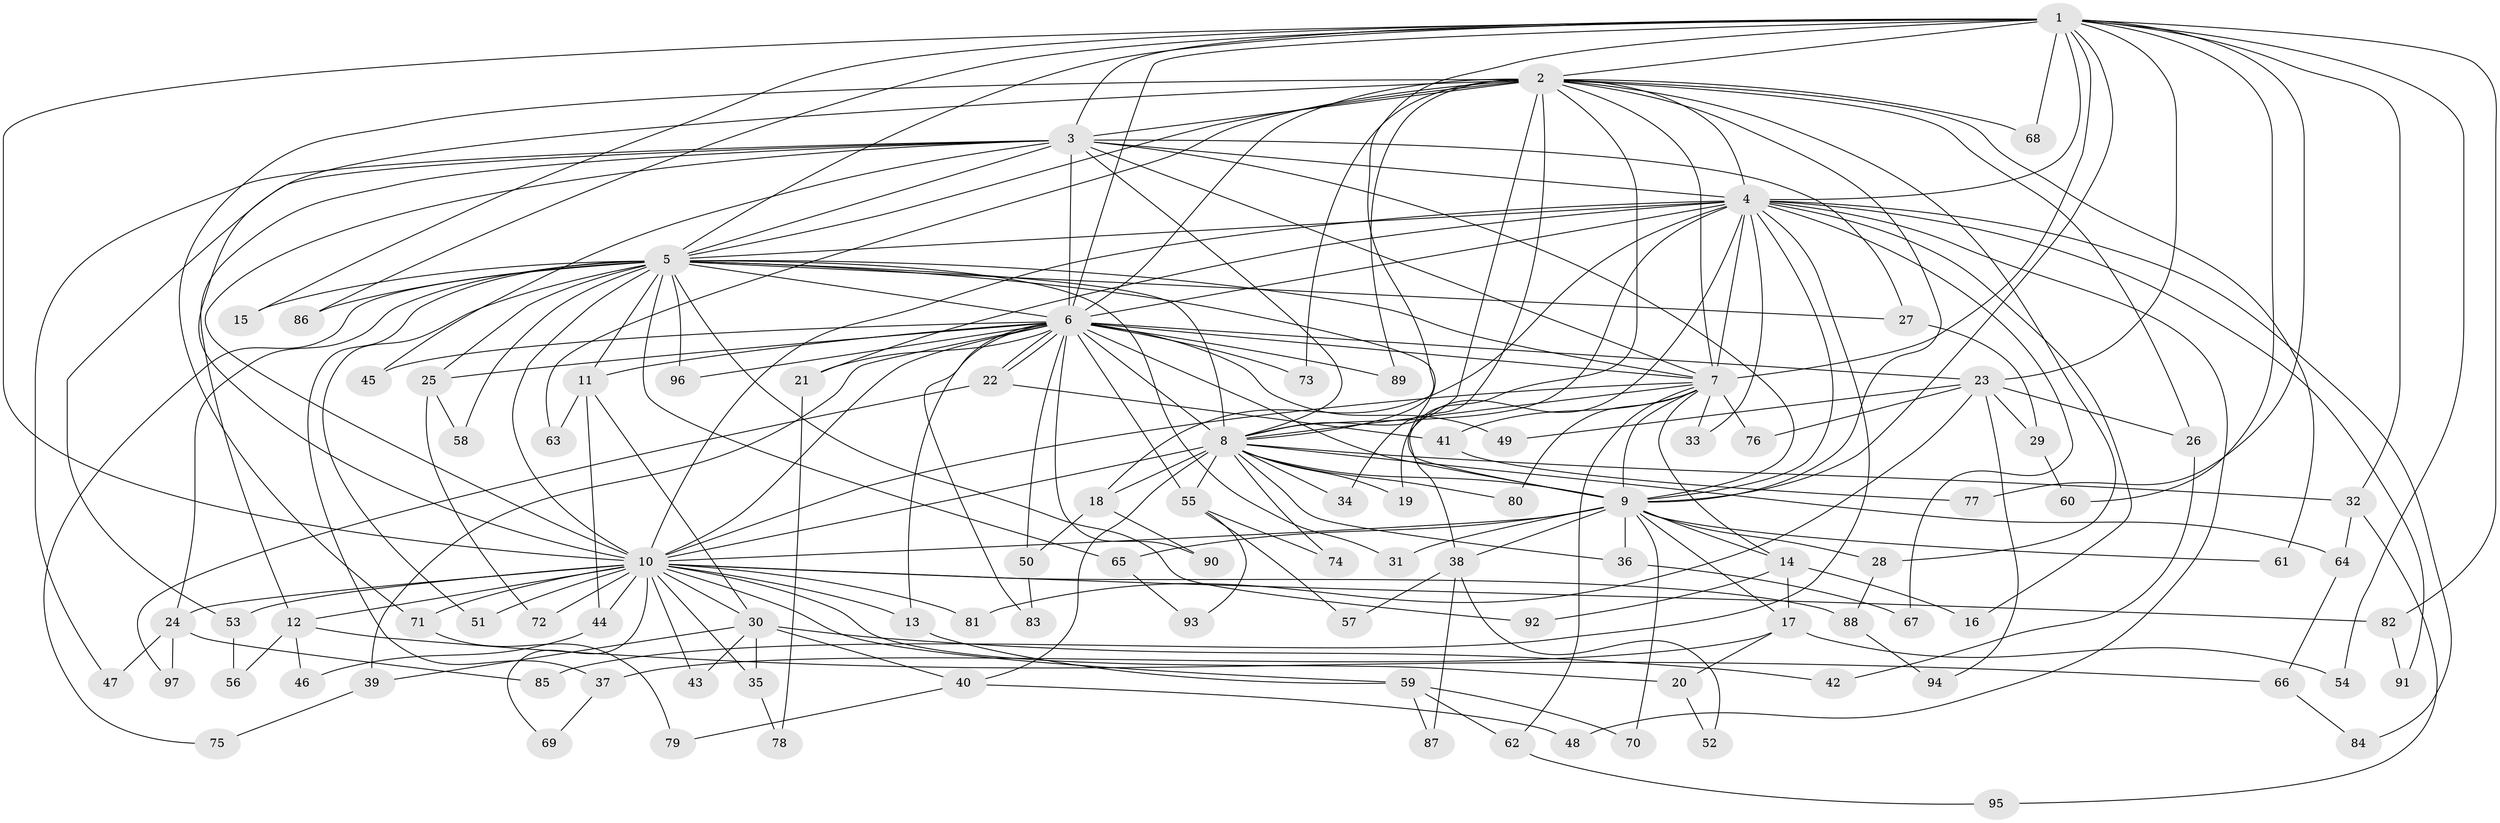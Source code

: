 // Generated by graph-tools (version 1.1) at 2025/11/02/27/25 16:11:04]
// undirected, 97 vertices, 219 edges
graph export_dot {
graph [start="1"]
  node [color=gray90,style=filled];
  1;
  2;
  3;
  4;
  5;
  6;
  7;
  8;
  9;
  10;
  11;
  12;
  13;
  14;
  15;
  16;
  17;
  18;
  19;
  20;
  21;
  22;
  23;
  24;
  25;
  26;
  27;
  28;
  29;
  30;
  31;
  32;
  33;
  34;
  35;
  36;
  37;
  38;
  39;
  40;
  41;
  42;
  43;
  44;
  45;
  46;
  47;
  48;
  49;
  50;
  51;
  52;
  53;
  54;
  55;
  56;
  57;
  58;
  59;
  60;
  61;
  62;
  63;
  64;
  65;
  66;
  67;
  68;
  69;
  70;
  71;
  72;
  73;
  74;
  75;
  76;
  77;
  78;
  79;
  80;
  81;
  82;
  83;
  84;
  85;
  86;
  87;
  88;
  89;
  90;
  91;
  92;
  93;
  94;
  95;
  96;
  97;
  1 -- 2;
  1 -- 3;
  1 -- 4;
  1 -- 5;
  1 -- 6;
  1 -- 7;
  1 -- 8;
  1 -- 9;
  1 -- 10;
  1 -- 15;
  1 -- 23;
  1 -- 32;
  1 -- 54;
  1 -- 60;
  1 -- 68;
  1 -- 77;
  1 -- 82;
  1 -- 86;
  2 -- 3;
  2 -- 4;
  2 -- 5;
  2 -- 6;
  2 -- 7;
  2 -- 8;
  2 -- 9;
  2 -- 10;
  2 -- 26;
  2 -- 28;
  2 -- 34;
  2 -- 38;
  2 -- 61;
  2 -- 63;
  2 -- 68;
  2 -- 71;
  2 -- 73;
  2 -- 89;
  3 -- 4;
  3 -- 5;
  3 -- 6;
  3 -- 7;
  3 -- 8;
  3 -- 9;
  3 -- 10;
  3 -- 12;
  3 -- 27;
  3 -- 45;
  3 -- 47;
  3 -- 53;
  4 -- 5;
  4 -- 6;
  4 -- 7;
  4 -- 8;
  4 -- 9;
  4 -- 10;
  4 -- 16;
  4 -- 18;
  4 -- 19;
  4 -- 21;
  4 -- 33;
  4 -- 48;
  4 -- 67;
  4 -- 84;
  4 -- 85;
  4 -- 91;
  5 -- 6;
  5 -- 7;
  5 -- 8;
  5 -- 9;
  5 -- 10;
  5 -- 11;
  5 -- 15;
  5 -- 24;
  5 -- 25;
  5 -- 27;
  5 -- 31;
  5 -- 37;
  5 -- 51;
  5 -- 58;
  5 -- 65;
  5 -- 75;
  5 -- 86;
  5 -- 92;
  5 -- 96;
  6 -- 7;
  6 -- 8;
  6 -- 9;
  6 -- 10;
  6 -- 11;
  6 -- 13;
  6 -- 21;
  6 -- 22;
  6 -- 22;
  6 -- 23;
  6 -- 25;
  6 -- 39;
  6 -- 45;
  6 -- 49;
  6 -- 50;
  6 -- 55;
  6 -- 73;
  6 -- 83;
  6 -- 89;
  6 -- 90;
  6 -- 96;
  7 -- 8;
  7 -- 9;
  7 -- 10;
  7 -- 14;
  7 -- 33;
  7 -- 41;
  7 -- 62;
  7 -- 76;
  7 -- 80;
  8 -- 9;
  8 -- 10;
  8 -- 18;
  8 -- 19;
  8 -- 32;
  8 -- 34;
  8 -- 36;
  8 -- 40;
  8 -- 55;
  8 -- 64;
  8 -- 74;
  8 -- 80;
  9 -- 10;
  9 -- 14;
  9 -- 17;
  9 -- 28;
  9 -- 31;
  9 -- 36;
  9 -- 38;
  9 -- 61;
  9 -- 65;
  9 -- 70;
  10 -- 12;
  10 -- 13;
  10 -- 20;
  10 -- 24;
  10 -- 30;
  10 -- 35;
  10 -- 43;
  10 -- 44;
  10 -- 51;
  10 -- 53;
  10 -- 59;
  10 -- 69;
  10 -- 71;
  10 -- 72;
  10 -- 81;
  10 -- 82;
  10 -- 88;
  11 -- 30;
  11 -- 44;
  11 -- 63;
  12 -- 46;
  12 -- 56;
  12 -- 66;
  13 -- 59;
  14 -- 16;
  14 -- 17;
  14 -- 92;
  17 -- 20;
  17 -- 37;
  17 -- 54;
  18 -- 50;
  18 -- 90;
  20 -- 52;
  21 -- 78;
  22 -- 41;
  22 -- 97;
  23 -- 26;
  23 -- 29;
  23 -- 49;
  23 -- 76;
  23 -- 81;
  23 -- 94;
  24 -- 47;
  24 -- 85;
  24 -- 97;
  25 -- 58;
  25 -- 72;
  26 -- 42;
  27 -- 29;
  28 -- 88;
  29 -- 60;
  30 -- 35;
  30 -- 39;
  30 -- 40;
  30 -- 42;
  30 -- 43;
  32 -- 64;
  32 -- 95;
  35 -- 78;
  36 -- 67;
  37 -- 69;
  38 -- 52;
  38 -- 57;
  38 -- 87;
  39 -- 75;
  40 -- 48;
  40 -- 79;
  41 -- 77;
  44 -- 46;
  50 -- 83;
  53 -- 56;
  55 -- 57;
  55 -- 74;
  55 -- 93;
  59 -- 62;
  59 -- 70;
  59 -- 87;
  62 -- 95;
  64 -- 66;
  65 -- 93;
  66 -- 84;
  71 -- 79;
  82 -- 91;
  88 -- 94;
}
